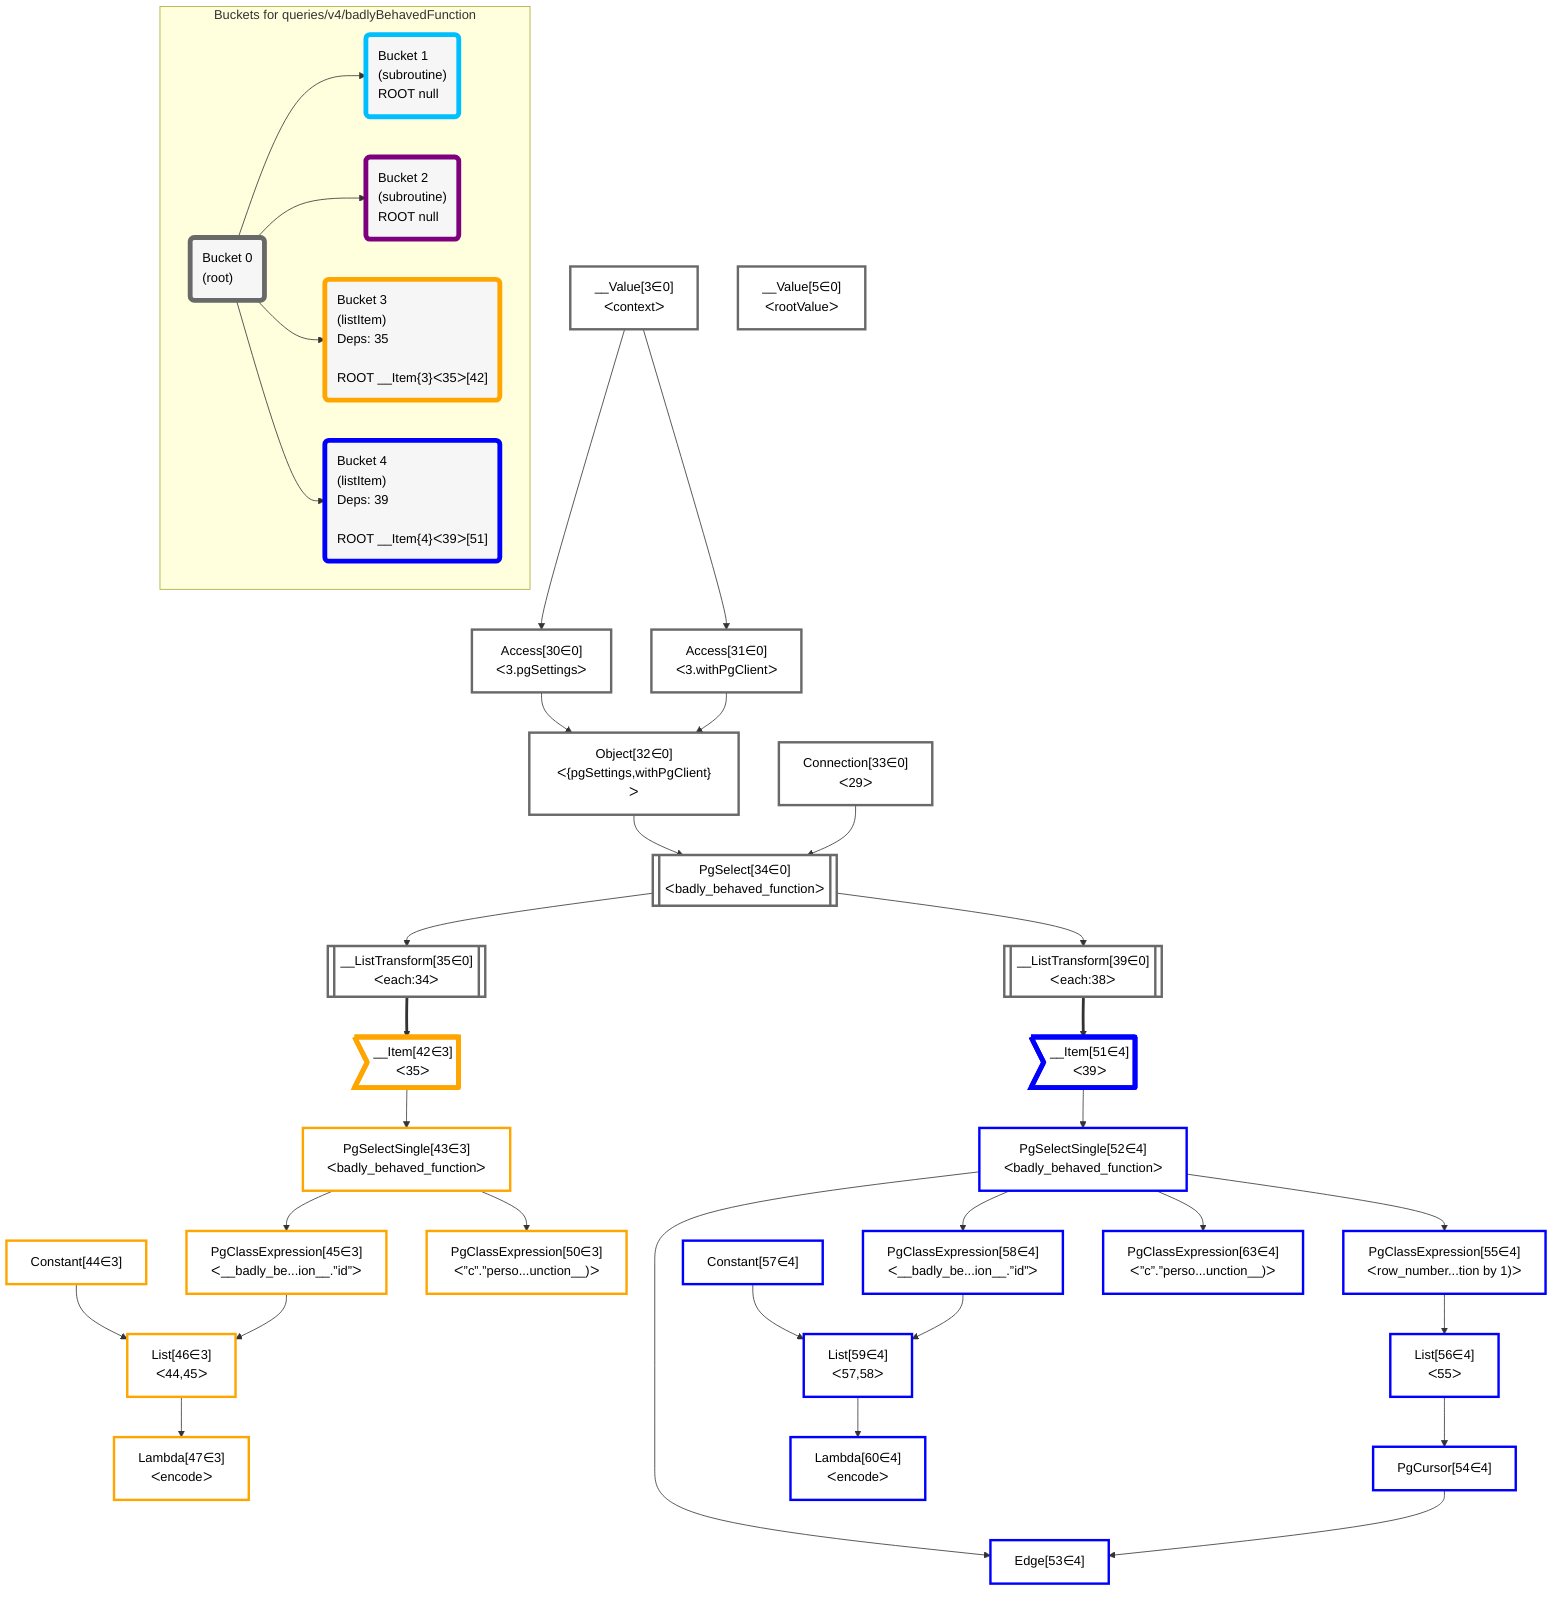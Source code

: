 graph TD
    classDef path fill:#eee,stroke:#000,color:#000
    classDef plan fill:#fff,stroke-width:3px,color:#000
    classDef itemplan fill:#fff,stroke-width:6px,color:#000
    classDef sideeffectplan fill:#f00,stroke-width:6px,color:#000
    classDef bucket fill:#f6f6f6,color:#000,stroke-width:6px,text-align:left


    %% define steps
    __Value3["__Value[3∈0]<br />ᐸcontextᐳ"]:::plan
    __Value5["__Value[5∈0]<br />ᐸrootValueᐳ"]:::plan
    Access30["Access[30∈0]<br />ᐸ3.pgSettingsᐳ"]:::plan
    Access31["Access[31∈0]<br />ᐸ3.withPgClientᐳ"]:::plan
    Object32["Object[32∈0]<br />ᐸ{pgSettings,withPgClient}ᐳ"]:::plan
    Connection33["Connection[33∈0]<br />ᐸ29ᐳ"]:::plan
    PgSelect34[["PgSelect[34∈0]<br />ᐸbadly_behaved_functionᐳ"]]:::plan
    __ListTransform35[["__ListTransform[35∈0]<br />ᐸeach:34ᐳ"]]:::plan
    __ListTransform39[["__ListTransform[39∈0]<br />ᐸeach:38ᐳ"]]:::plan
    __Item42>"__Item[42∈3]<br />ᐸ35ᐳ"]:::itemplan
    PgSelectSingle43["PgSelectSingle[43∈3]<br />ᐸbadly_behaved_functionᐳ"]:::plan
    Constant44["Constant[44∈3]"]:::plan
    PgClassExpression45["PgClassExpression[45∈3]<br />ᐸ__badly_be...ion__.”id”ᐳ"]:::plan
    List46["List[46∈3]<br />ᐸ44,45ᐳ"]:::plan
    Lambda47["Lambda[47∈3]<br />ᐸencodeᐳ"]:::plan
    PgClassExpression50["PgClassExpression[50∈3]<br />ᐸ”c”.”perso...unction__)ᐳ"]:::plan
    __Item51>"__Item[51∈4]<br />ᐸ39ᐳ"]:::itemplan
    PgSelectSingle52["PgSelectSingle[52∈4]<br />ᐸbadly_behaved_functionᐳ"]:::plan
    PgClassExpression55["PgClassExpression[55∈4]<br />ᐸrow_number...tion by 1)ᐳ"]:::plan
    List56["List[56∈4]<br />ᐸ55ᐳ"]:::plan
    PgCursor54["PgCursor[54∈4]"]:::plan
    Edge53["Edge[53∈4]"]:::plan
    Constant57["Constant[57∈4]"]:::plan
    PgClassExpression58["PgClassExpression[58∈4]<br />ᐸ__badly_be...ion__.”id”ᐳ"]:::plan
    List59["List[59∈4]<br />ᐸ57,58ᐳ"]:::plan
    Lambda60["Lambda[60∈4]<br />ᐸencodeᐳ"]:::plan
    PgClassExpression63["PgClassExpression[63∈4]<br />ᐸ”c”.”perso...unction__)ᐳ"]:::plan

    %% plan dependencies
    __Value3 --> Access30
    __Value3 --> Access31
    Access30 & Access31 --> Object32
    Object32 & Connection33 --> PgSelect34
    PgSelect34 --> __ListTransform35
    PgSelect34 --> __ListTransform39
    __ListTransform35 ==> __Item42
    __Item42 --> PgSelectSingle43
    PgSelectSingle43 --> PgClassExpression45
    Constant44 & PgClassExpression45 --> List46
    List46 --> Lambda47
    PgSelectSingle43 --> PgClassExpression50
    __ListTransform39 ==> __Item51
    __Item51 --> PgSelectSingle52
    PgSelectSingle52 --> PgClassExpression55
    PgClassExpression55 --> List56
    List56 --> PgCursor54
    PgSelectSingle52 & PgCursor54 --> Edge53
    PgSelectSingle52 --> PgClassExpression58
    Constant57 & PgClassExpression58 --> List59
    List59 --> Lambda60
    PgSelectSingle52 --> PgClassExpression63

    %% plan-to-path relationships

    subgraph "Buckets for queries/v4/badlyBehavedFunction"
    Bucket0("Bucket 0<br />(root)"):::bucket
    classDef bucket0 stroke:#696969
    class Bucket0,__Value3,__Value5,Access30,Access31,Object32,Connection33,PgSelect34,__ListTransform35,__ListTransform39 bucket0
    Bucket1("Bucket 1<br />(subroutine)<br />ROOT null"):::bucket
    classDef bucket1 stroke:#00bfff
    class Bucket1 bucket1
    Bucket2("Bucket 2<br />(subroutine)<br />ROOT null"):::bucket
    classDef bucket2 stroke:#7f007f
    class Bucket2 bucket2
    Bucket3("Bucket 3<br />(listItem)<br />Deps: 35<br /><br />ROOT __Item{3}ᐸ35ᐳ[42]"):::bucket
    classDef bucket3 stroke:#ffa500
    class Bucket3,__Item42,PgSelectSingle43,Constant44,PgClassExpression45,List46,Lambda47,PgClassExpression50 bucket3
    Bucket4("Bucket 4<br />(listItem)<br />Deps: 39<br /><br />ROOT __Item{4}ᐸ39ᐳ[51]"):::bucket
    classDef bucket4 stroke:#0000ff
    class Bucket4,__Item51,PgSelectSingle52,Edge53,PgCursor54,PgClassExpression55,List56,Constant57,PgClassExpression58,List59,Lambda60,PgClassExpression63 bucket4
    Bucket0 --> Bucket1 & Bucket2 & Bucket3 & Bucket4
    end